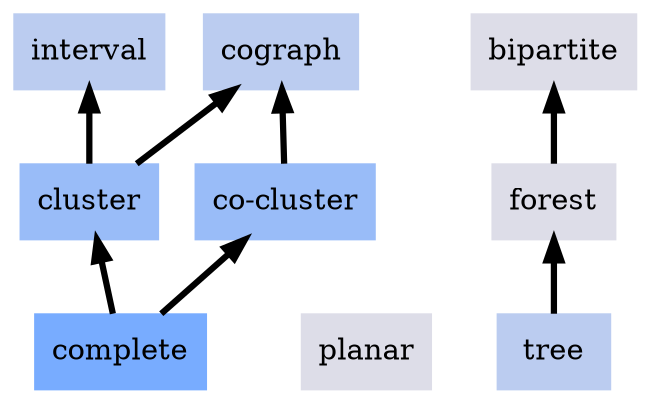 digraph local_EhdXNA {
	node [color=lightblue2 style=filled]
	margin=0.04 size="6,6"
	rankdir = BT
	"n_p5skoj" [label="interval" URL="/parameters/html/p5skoj" color="#bbccf0" shape=box]
	"n_EhdXNA" [label="complete" URL="/parameters/html/EhdXNA" color="#78acff" shape=box]
	"n_loZ5LD" [label="planar" URL="/parameters/html/loZ5LD" color="#dddde8" shape=box]
	"n_JngPPm" [label="forest" URL="/parameters/html/JngPPm" color="#dddde8" shape=box]
	"n_cLHJkW" [label="bipartite" URL="/parameters/html/cLHJkW" color="#dddde8" shape=box]
	"n_WAU7vf" [label="cluster" URL="/parameters/html/WAU7vf" color="#99bcf8" shape=box]
	"n_rJyICu" [label="tree" URL="/parameters/html/rJyICu" color="#bbccf0" shape=box]
	"n_9Qd0Mx" [label="cograph" URL="/parameters/html/9Qd0Mx" color="#bbccf0" shape=box]
	"n_7HR4uV" [label="co-cluster" URL="/parameters/html/7HR4uV" color="#99bcf8" shape=box]
	"n_rJyICu" -> "n_JngPPm" [label="" decorate=true lblstyle="above, sloped" weight="100" penwidth="3.0"]
	"n_EhdXNA" -> "n_7HR4uV" [label="" decorate=true lblstyle="above, sloped" weight="100" penwidth="3.0"]
	"n_WAU7vf" -> "n_p5skoj" [label="" decorate=true lblstyle="above, sloped" weight="100" penwidth="3.0"]
	"n_EhdXNA" -> "n_WAU7vf" [label="" decorate=true lblstyle="above, sloped" weight="100" penwidth="3.0"]
	"n_7HR4uV" -> "n_9Qd0Mx" [label="" decorate=true lblstyle="above, sloped" weight="100" penwidth="3.0"]
	"n_WAU7vf" -> "n_9Qd0Mx" [label="" decorate=true lblstyle="above, sloped" weight="100" penwidth="3.0"]
	"n_JngPPm" -> "n_cLHJkW" [label="" decorate=true lblstyle="above, sloped" weight="100" penwidth="3.0"]
}
